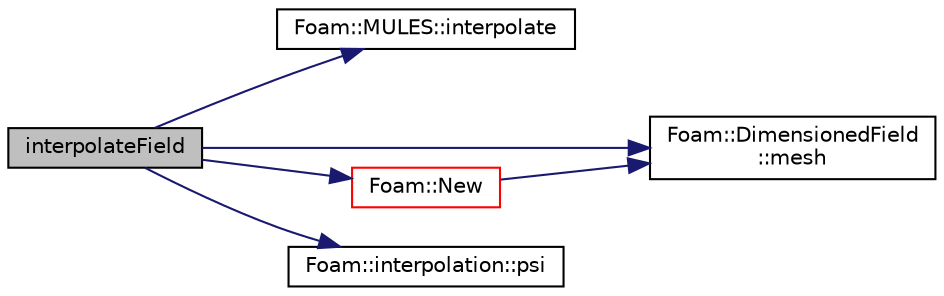 digraph "interpolateField"
{
  bgcolor="transparent";
  edge [fontname="Helvetica",fontsize="10",labelfontname="Helvetica",labelfontsize="10"];
  node [fontname="Helvetica",fontsize="10",shape=record];
  rankdir="LR";
  Node681 [label="interpolateField",height=0.2,width=0.4,color="black", fillcolor="grey75", style="filled", fontcolor="black"];
  Node681 -> Node682 [color="midnightblue",fontsize="10",style="solid",fontname="Helvetica"];
  Node682 [label="Foam::MULES::interpolate",height=0.2,width=0.4,color="black",URL="$a21864.html#a4d62f21551985d814104861e7c1d9b4f"];
  Node681 -> Node683 [color="midnightblue",fontsize="10",style="solid",fontname="Helvetica"];
  Node683 [label="Foam::DimensionedField\l::mesh",height=0.2,width=0.4,color="black",URL="$a27497.html#a8f1110830348a1448a14ab5e3cf47e3b",tooltip="Return mesh. "];
  Node681 -> Node684 [color="midnightblue",fontsize="10",style="solid",fontname="Helvetica"];
  Node684 [label="Foam::New",height=0.2,width=0.4,color="red",URL="$a21851.html#a9d62cf14554c95e83f83f14909d9e0ec"];
  Node684 -> Node683 [color="midnightblue",fontsize="10",style="solid",fontname="Helvetica"];
  Node681 -> Node1010 [color="midnightblue",fontsize="10",style="solid",fontname="Helvetica"];
  Node1010 [label="Foam::interpolation::psi",height=0.2,width=0.4,color="black",URL="$a22961.html#a746a21ead7ed7561097637595338028c",tooltip="Return the field to be interpolated. "];
}

